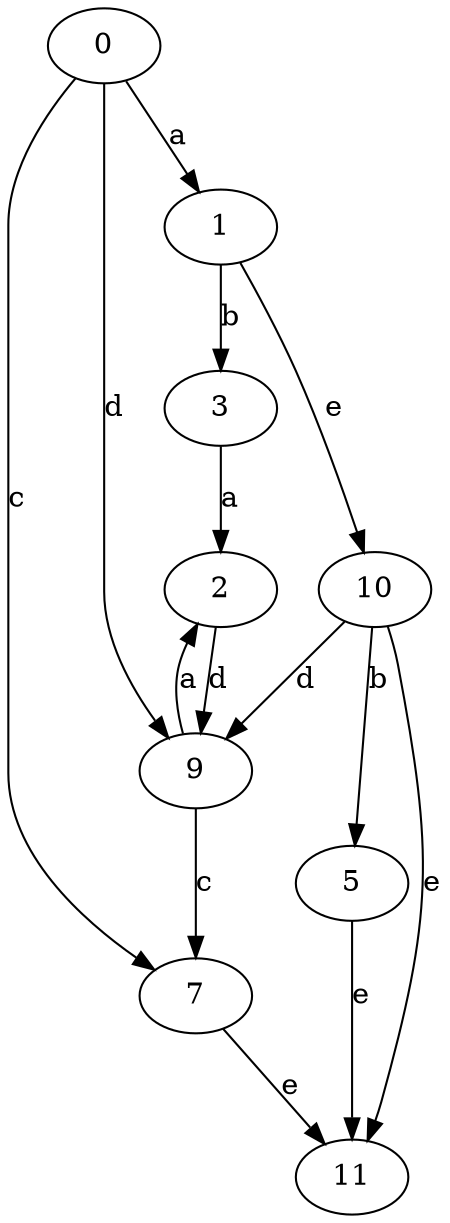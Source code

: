strict digraph  {
0;
1;
2;
3;
5;
7;
9;
10;
11;
0 -> 1  [label=a];
0 -> 7  [label=c];
0 -> 9  [label=d];
1 -> 3  [label=b];
1 -> 10  [label=e];
2 -> 9  [label=d];
3 -> 2  [label=a];
5 -> 11  [label=e];
7 -> 11  [label=e];
9 -> 2  [label=a];
9 -> 7  [label=c];
10 -> 5  [label=b];
10 -> 9  [label=d];
10 -> 11  [label=e];
}
